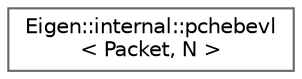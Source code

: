 digraph "Graphical Class Hierarchy"
{
 // LATEX_PDF_SIZE
  bgcolor="transparent";
  edge [fontname=Helvetica,fontsize=10,labelfontname=Helvetica,labelfontsize=10];
  node [fontname=Helvetica,fontsize=10,shape=box,height=0.2,width=0.4];
  rankdir="LR";
  Node0 [id="Node000000",label="Eigen::internal::pchebevl\l\< Packet, N \>",height=0.2,width=0.4,color="grey40", fillcolor="white", style="filled",URL="$structEigen_1_1internal_1_1pchebevl.html",tooltip=" "];
}

